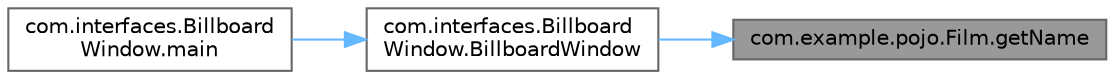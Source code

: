 digraph "com.example.pojo.Film.getName"
{
 // LATEX_PDF_SIZE
  bgcolor="transparent";
  edge [fontname=Helvetica,fontsize=10,labelfontname=Helvetica,labelfontsize=10];
  node [fontname=Helvetica,fontsize=10,shape=box,height=0.2,width=0.4];
  rankdir="RL";
  Node1 [label="com.example.pojo.Film.getName",height=0.2,width=0.4,color="gray40", fillcolor="grey60", style="filled", fontcolor="black",tooltip=" "];
  Node1 -> Node2 [dir="back",color="steelblue1",style="solid"];
  Node2 [label="com.interfaces.Billboard\lWindow.BillboardWindow",height=0.2,width=0.4,color="grey40", fillcolor="white", style="filled",URL="$classcom_1_1interfaces_1_1_billboard_window.html#aea6233c692d305f4da01fd0a30821af4",tooltip=" "];
  Node2 -> Node3 [dir="back",color="steelblue1",style="solid"];
  Node3 [label="com.interfaces.Billboard\lWindow.main",height=0.2,width=0.4,color="grey40", fillcolor="white", style="filled",URL="$classcom_1_1interfaces_1_1_billboard_window.html#aedf701b50ec1292c8ecf98558a14033f",tooltip=" "];
}
